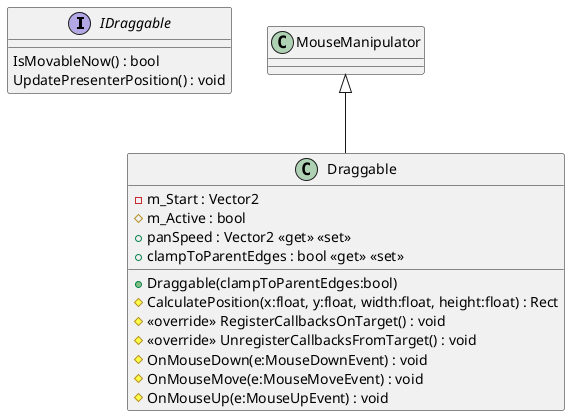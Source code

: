 @startuml
interface IDraggable {
    IsMovableNow() : bool
    UpdatePresenterPosition() : void
}
class Draggable {
    - m_Start : Vector2
    # m_Active : bool
    + panSpeed : Vector2 <<get>> <<set>>
    + clampToParentEdges : bool <<get>> <<set>>
    + Draggable(clampToParentEdges:bool)
    # CalculatePosition(x:float, y:float, width:float, height:float) : Rect
    # <<override>> RegisterCallbacksOnTarget() : void
    # <<override>> UnregisterCallbacksFromTarget() : void
    # OnMouseDown(e:MouseDownEvent) : void
    # OnMouseMove(e:MouseMoveEvent) : void
    # OnMouseUp(e:MouseUpEvent) : void
}
MouseManipulator <|-- Draggable
@enduml
